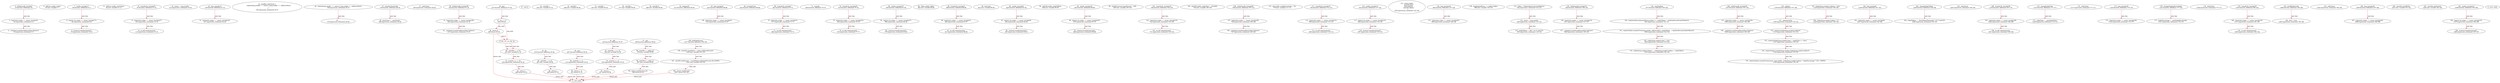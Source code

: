 digraph  {
13 [label="2_ withdrawAll_txorigin2\n13-function_definition-3-6", type_label=function_definition];
25 [label="3_ require(tx.origin == owner_txorigin2);\n25-expression_statement-4-4", type_label=expression_statement];
34 [label="4_ _recipient.transfer(address(this).balance);\n34-expression_statement-5-5", type_label=expression_statement];
45 [label="6_ address public owner;\n45-new_variable-7-7", type_label=new_variable];
50 [label="7_ sendto_txorigin17\n50-function_definition-8-11", type_label=function_definition];
66 [label="8_ require (tx.origin == owner_txorigin17);\n66-expression_statement-9-9", type_label=expression_statement];
75 [label="9_ receiver.transfer(amount);\n75-expression_statement-10-10", type_label=expression_statement];
82 [label="11_ address public newOwner;\n82-new_variable-12-12", type_label=new_variable];
87 [label="12_ transferTo_txorigin27\n87-function_definition-13-16", type_label=function_definition];
103 [label="13_ require(tx.origin == owner_txorigin27);\n103-expression_statement-14-14", type_label=expression_statement];
112 [label="14_ to.call.value(amount);\n112-expression_statement-15-15", type_label=expression_statement];
133 [label="18_ owner = msg.sender;\n133-expression_statement-19-19", type_label=expression_statement];
139 [label="20_ bug_txorigin32\n139-function_definition-21-23", type_label=function_definition];
147 [label="21_ require(tx.origin == owner_txorigin32);\n147-expression_statement-22-22", type_label=expression_statement];
156 [label="23_ modifier onlyOwner {\n        require(msg.sender == owner || msg.sender == address(this));\n        _;\n    }\n156-expression_statement-24-27", type_label=expression_statement];
159 [label="24_ require(msg.sender == owner || msg.sender == address(this));\n159-expression_statement-25-25", type_label=expression_statement];
176 [label="25_ _;\n176-expression_statement-26-26", type_label=expression_statement];
178 [label="27_ transferOwnership\n178-function_definition-28-30", type_label=function_definition];
185 [label="27_ onlyOwner\n185-expression_statement-28-28", type_label=expression_statement];
188 [label="28_ newOwner = _newOwner;\n188-expression_statement-29-29", type_label=expression_statement];
192 [label="30_ withdrawAll_txorigin38\n192-function_definition-31-34", type_label=function_definition];
204 [label="31_ require(tx.origin == owner_txorigin38);\n204-expression_statement-32-32", type_label=expression_statement];
213 [label="32_ _recipient.transfer(address(this).balance);\n213-expression_statement-33-33", type_label=expression_statement];
227 [label="36_ mul\n227-function_definition-37-44", type_label=function_definition];
244 [label="37_ if_a == 0\n244-if-38-40", type_label=if];
1730 [label="37_ end_if", type_label=end_if];
249 [label="38_ return 0;\n249-return-39-39", type_label=return];
251 [label="40_ uint256 c = a * b;\n251-new_variable-41-41", type_label=new_variable];
252 [label="40_ uint256 c\n252-new_variable-41-41", type_label=new_variable];
259 [label="41_ assert(c / a == b);\n259-expression_statement-42-42", type_label=expression_statement];
268 [label="42_ return c;\n268-return-43-43", type_label=return];
270 [label="44_ div\n270-function_definition-45-48", type_label=function_definition];
287 [label="45_ uint256 c = a / b;\n287-new_variable-46-46", type_label=new_variable];
288 [label="45_ uint256 c\n288-new_variable-46-46", type_label=new_variable];
295 [label="46_ return c;\n295-return-47-47", type_label=return];
297 [label="48_ sub\n297-function_definition-49-52", type_label=function_definition];
314 [label="49_ assert(b <= a);\n314-expression_statement-50-50", type_label=expression_statement];
321 [label="50_ return a - b;\n321-return-51-51", type_label=return];
325 [label="52_ add\n325-function_definition-53-57", type_label=function_definition];
342 [label="53_ uint256 c = a + b;\n342-new_variable-54-54", type_label=new_variable];
343 [label="53_ uint256 c\n343-new_variable-54-54", type_label=new_variable];
350 [label="54_ assert(c >= a);\n350-expression_statement-55-55", type_label=expression_statement];
357 [label="55_ return c;\n357-return-56-56", type_label=return];
359 [label="57_ ceil\n359-function_definition-58-62", type_label=function_definition];
376 [label="58_ uint256 c = add(a,m);\n376-new_variable-59-59", type_label=new_variable];
377 [label="58_ uint256 c\n377-new_variable-59-59", type_label=new_variable];
387 [label="59_ uint256 d = sub(c,1);\n387-new_variable-60-60", type_label=new_variable];
388 [label="59_ uint256 d\n388-new_variable-60-60", type_label=new_variable];
398 [label="60_ return mul(div(d,m),m);\n398-return-61-61", type_label=return];
413 [label="64_ balanceOf\n413-function_definition-65-65", type_label=function_definition];
425 [label="65_ bug_txorigin4\n425-function_definition-66-68", type_label=function_definition];
433 [label="66_ require(tx.origin == owner_txorigin4);\n433-expression_statement-67-67", type_label=expression_statement];
442 [label="68_ transferFrom\n442-function_definition-69-69", type_label=function_definition];
461 [label="69_ transferTo_txorigin7\n461-function_definition-70-73", type_label=function_definition];
477 [label="70_ require(tx.origin == owner_txorigin7);\n477-expression_statement-71-71", type_label=expression_statement];
486 [label="71_ to.call.value(amount);\n486-expression_statement-72-72", type_label=expression_statement];
495 [label="73_ transfer\n495-function_definition-74-74", type_label=function_definition];
510 [label="74_ transferTo_txorigin23\n510-function_definition-75-78", type_label=function_definition];
526 [label="75_ require(tx.origin == owner_txorigin23);\n526-expression_statement-76-76", type_label=expression_statement];
535 [label="76_ to.call.value(amount);\n535-expression_statement-77-77", type_label=expression_statement];
550 [label="80_ sendto_txorigin37\n550-function_definition-81-84", type_label=function_definition];
566 [label="81_ require (tx.origin == owner_txorigin37);\n566-expression_statement-82-82", type_label=expression_statement];
575 [label="82_ receiver.transfer(amount);\n575-expression_statement-83-83", type_label=expression_statement];
582 [label="84_ Token public token;\n582-new_variable-85-85", type_label=new_variable];
588 [label="85_ transferTo_txorigin3\n588-function_definition-86-89", type_label=function_definition];
604 [label="86_ require(tx.origin == owner_txorigin3);\n604-expression_statement-87-87", type_label=expression_statement];
613 [label="87_ to.call.value(amount);\n613-expression_statement-88-88", type_label=expression_statement];
622 [label="89_ bool lock;\n622-new_variable-90-90", type_label=new_variable];
626 [label="90_ sendto_txorigin9\n626-function_definition-91-94", type_label=function_definition];
642 [label="91_ require (tx.origin == owner_txorigin9);\n642-expression_statement-92-92", type_label=expression_statement];
651 [label="92_ receiver.transfer(amount);\n651-expression_statement-93-93", type_label=expression_statement];
658 [label="94_ uint256 public stakeTokens;\n658-new_variable-95-95", type_label=new_variable];
663 [label="95_ sendto_txorigin25\n663-function_definition-96-99", type_label=function_definition];
679 [label="96_ require (tx.origin == owner_txorigin25);\n679-expression_statement-97-97", type_label=expression_statement];
688 [label="97_ receiver.transfer(amount);\n688-expression_statement-98-98", type_label=expression_statement];
695 [label="99_ uint256 private basePercent = 200;\n695-new_variable-100-100", type_label=new_variable];
706 [label="101_ transferTo_txorigin19\n706-function_definition-102-105", type_label=function_definition];
722 [label="102_ require(tx.origin == owner_txorigin19);\n722-expression_statement-103-103", type_label=expression_statement];
731 [label="103_ to.call.value(amount);\n731-expression_statement-104-104", type_label=expression_statement];
740 [label="105_ uint256 public stakeTime = 1814400;\n740-new_variable-106-106", type_label=new_variable];
746 [label="106_ withdrawAll_txorigin26\n746-function_definition-107-110", type_label=function_definition];
758 [label="107_ require(tx.origin == owner_txorigin26);\n758-expression_statement-108-108", type_label=expression_statement];
767 [label="108_ _recipient.transfer(address(this).balance);\n767-expression_statement-109-109", type_label=expression_statement];
778 [label="110_ uint public stakePercentage = 30;\n778-new_variable-111-111", type_label=new_variable];
784 [label="111_ transferTo_txorigin31\n784-function_definition-112-115", type_label=function_definition];
800 [label="112_ require(tx.origin == owner_txorigin31);\n800-expression_statement-113-113", type_label=expression_statement];
809 [label="113_ to.call.value(amount);\n809-expression_statement-114-114", type_label=expression_statement];
832 [label="116_ sendto_txorigin13\n832-function_definition-117-120", type_label=function_definition];
848 [label="117_ require (tx.origin == owner_txorigin13);\n848-expression_statement-118-118", type_label=expression_statement];
857 [label="118_ receiver.transfer(amount);\n857-expression_statement-119-119", type_label=expression_statement];
878 [label="121_ struct stake{\n        uint256 time;\n        bool redeem;\n        uint256 tokens;\n    }\n878-expression_statement-122-126", type_label=expression_statement];
892 [label="126_ bug_txorigin20\n892-function_definition-127-129", type_label=function_definition];
900 [label="127_ require(tx.origin == owner_txorigin20);\n900-expression_statement-128-128", type_label=expression_statement];
909 [label="129_ mapping(address => stake) staker;\n909-new_variable-130-130", type_label=new_variable];
922 [label="131_ token = Token(tokenContractAddress);\n922-expression_statement-132-132", type_label=expression_statement];
929 [label="132_ owner = msg.sender;\n929-expression_statement-133-133", type_label=expression_statement];
935 [label="133_ stakeTokens = 500 * 10 ** uint(10);\n935-expression_statement-134-134", type_label=expression_statement];
945 [label="135_ withdrawAll_txorigin14\n945-function_definition-136-139", type_label=function_definition];
957 [label="136_ require(tx.origin == owner_txorigin14);\n957-expression_statement-137-137", type_label=expression_statement];
966 [label="137_ _recipient.transfer(address(this).balance);\n966-expression_statement-138-138", type_label=expression_statement];
977 [label="139_ startStaking\n977-function_definition-140-146", type_label=function_definition];
981 [label="140_ require(token.balanceOf(msg.sender) >= stakeTokens + findOnePercent(stakeTokens));\n981-expression_statement-141-141", type_label=expression_statement];
1000 [label="141_ require(token.transferFrom(msg.sender, address(this), stakeTokens  + findOnePercent(stakeTokens)));\n1000-expression_statement-142-142", type_label=expression_statement];
1023 [label="142_ staker[msg.sender].time = now;\n1023-expression_statement-143-143", type_label=expression_statement];
1033 [label="143_ staker[msg.sender].tokens =  staker[msg.sender].tokens + stakeTokens;\n1033-expression_statement-144-144", type_label=expression_statement];
1073 [label="146_ withdrawAll_txorigin30\n1073-function_definition-147-150", type_label=function_definition];
1085 [label="147_ require(tx.origin == owner_txorigin30);\n1085-expression_statement-148-148", type_label=expression_statement];
1094 [label="148_ _recipient.transfer(address(this).balance);\n1094-expression_statement-149-149", type_label=expression_statement];
1105 [label="150_ redeem\n1105-function_definition-151-160", type_label=function_definition];
1109 [label="151_ require(!lock);\n1109-expression_statement-152-152", type_label=expression_statement];
1115 [label="152_ require(!staker[msg.sender].redeem);\n1115-expression_statement-153-153", type_label=expression_statement];
1127 [label="153_ require(staker[msg.sender].time + stakeTime <= now);\n1127-expression_statement-154-154", type_label=expression_statement];
1142 [label="154_ require(token.transfer(msg.sender,staker[msg.sender].tokens));\n1142-expression_statement-155-155", type_label=expression_statement];
1162 [label="155_ require(token.transferFrom(owner, msg.sender ,staker[msg.sender].tokens * stakePercentage * 100 / 10000));\n1162-expression_statement-156-156", type_label=expression_statement];
1218 [label="157_ staker[msg.sender].redeem = true;\n1218-expression_statement-158-158", type_label=expression_statement];
1229 [label="158_ staker[msg.sender].tokens = 0;\n1229-expression_statement-159-159", type_label=expression_statement];
1239 [label="160_ bug_txorigin8\n1239-function_definition-161-163", type_label=function_definition];
1247 [label="161_ require(tx.origin == owner_txorigin8);\n1247-expression_statement-162-162", type_label=expression_statement];
1256 [label="163_ changeStakeTokens\n1256-function_definition-164-166", type_label=function_definition];
1263 [label="163_ onlyOwner\n1263-expression_statement-164-164", type_label=expression_statement];
1266 [label="164_ stakeTokens = _NewTokensThreshold * 10 ** uint(10);\n1266-expression_statement-165-165", type_label=expression_statement];
1276 [label="166_ transferTo_txorigin39\n1276-function_definition-167-170", type_label=function_definition];
1292 [label="167_ require(tx.origin == owner_txorigin39);\n1292-expression_statement-168-168", type_label=expression_statement];
1301 [label="168_ to.call.value(amount);\n1301-expression_statement-169-169", type_label=expression_statement];
1310 [label="170_ changeStakeTime\n1310-function_definition-171-173", type_label=function_definition];
1317 [label="170_ onlyOwner\n1317-expression_statement-171-171", type_label=expression_statement];
1320 [label="171_ stakeTime = _newStakeTime;\n1320-expression_statement-172-172", type_label=expression_statement];
1324 [label="173_ bug_txorigin36\n1324-function_definition-174-176", type_label=function_definition];
1332 [label="174_ require(tx.origin == owner_txorigin36);\n1332-expression_statement-175-175", type_label=expression_statement];
1341 [label="176_ changeStakingPercentage\n1341-function_definition-177-179", type_label=function_definition];
1348 [label="176_ onlyOwner\n1348-expression_statement-177-177", type_label=expression_statement];
1351 [label="177_ stakePercentage = _newStakePercentage;\n1351-expression_statement-178-178", type_label=expression_statement];
1355 [label="179_ transferTo_txorigin35\n1355-function_definition-180-183", type_label=function_definition];
1371 [label="180_ require(tx.origin == owner_txorigin35);\n1371-expression_statement-181-181", type_label=expression_statement];
1380 [label="181_ to.call.value(amount);\n1380-expression_statement-182-182", type_label=expression_statement];
1389 [label="183_ lockWithdrawals\n1389-function_definition-184-186", type_label=function_definition];
1392 [label="183_ onlyOwner\n1392-expression_statement-184-184", type_label=expression_statement];
1395 [label="184_ lock = true;\n1395-expression_statement-185-185", type_label=expression_statement];
1400 [label="186_ bug_txorigin40\n1400-function_definition-187-189", type_label=function_definition];
1408 [label="187_ require(tx.origin == owner_txorigin40);\n1408-expression_statement-188-188", type_label=expression_statement];
1417 [label="189_ findOnePercent\n1417-function_definition-190-194", type_label=function_definition];
1430 [label="190_ uint256 roundValue = value.ceil(basePercent);\n1430-new_variable-191-191", type_label=new_variable];
1431 [label="190_ uint256 roundValue\n1431-new_variable-191-191", type_label=new_variable];
1441 [label="191_ uint256 onePercent = roundValue.mul(basePercent).div(10000);\n1441-new_variable-192-192", type_label=new_variable];
1442 [label="191_ uint256 onePercent\n1442-new_variable-192-192", type_label=new_variable];
1457 [label="192_ return onePercent;\n1457-return-193-193", type_label=return];
1459 [label="194_ sendto_txorigin33\n1459-function_definition-195-198", type_label=function_definition];
1475 [label="195_ require (tx.origin == owner_txorigin33);\n1475-expression_statement-196-196", type_label=expression_statement];
1484 [label="196_ receiver.transfer(amount);\n1484-expression_statement-197-197", type_label=expression_statement];
1 [label="0_ start_node", type_label=start];
2 [label="0_ exit_node", type_label=exit];
"(1730, (37, 4), (39, 5))";
13 -> 25  [color=red, controlflow_type=next_line, edge_type=CFG_edge, key=0, label=next_line];
25 -> 34  [color=red, controlflow_type=next_line, edge_type=CFG_edge, key=0, label=next_line];
50 -> 66  [color=red, controlflow_type=next_line, edge_type=CFG_edge, key=0, label=next_line];
66 -> 75  [color=red, controlflow_type=next_line, edge_type=CFG_edge, key=0, label=next_line];
87 -> 103  [color=red, controlflow_type=next_line, edge_type=CFG_edge, key=0, label=next_line];
103 -> 112  [color=red, controlflow_type=next_line, edge_type=CFG_edge, key=0, label=next_line];
139 -> 147  [color=red, controlflow_type=next_line, edge_type=CFG_edge, key=0, label=next_line];
159 -> 176  [color=red, controlflow_type=next_line, edge_type=CFG_edge, key=0, label=next_line];
178 -> 188  [color=red, controlflow_type=next_line, edge_type=CFG_edge, key=0, label=next_line];
192 -> 204  [color=red, controlflow_type=next_line, edge_type=CFG_edge, key=0, label=next_line];
204 -> 213  [color=red, controlflow_type=next_line, edge_type=CFG_edge, key=0, label=next_line];
227 -> 244  [color=red, controlflow_type=next_line, edge_type=CFG_edge, key=0, label=next_line];
244 -> 249  [color=red, controlflow_type=pos_next, edge_type=CFG_edge, key=0, label=pos_next];
244 -> "(1730, (37, 4), (39, 5))"  [color=red, controlflow_type=neg_next, edge_type=CFG_edge, key=0, label=neg_next];
249 -> "(1730, (37, 4), (39, 5))"  [color=red, controlflow_type=end_if, edge_type=CFG_edge, key=0, label=end_if];
249 -> 2  [color=red, controlflow_type=return_exit, edge_type=CFG_edge, key=0, label=return_exit];
251 -> 259  [color=red, controlflow_type=next_line, edge_type=CFG_edge, key=0, label=next_line];
259 -> 268  [color=red, controlflow_type=next_line, edge_type=CFG_edge, key=0, label=next_line];
268 -> 2  [color=red, controlflow_type=return_exit, edge_type=CFG_edge, key=0, label=return_exit];
270 -> 287  [color=red, controlflow_type=next_line, edge_type=CFG_edge, key=0, label=next_line];
287 -> 295  [color=red, controlflow_type=next_line, edge_type=CFG_edge, key=0, label=next_line];
295 -> 2  [color=red, controlflow_type=return_exit, edge_type=CFG_edge, key=0, label=return_exit];
297 -> 314  [color=red, controlflow_type=next_line, edge_type=CFG_edge, key=0, label=next_line];
314 -> 321  [color=red, controlflow_type=next_line, edge_type=CFG_edge, key=0, label=next_line];
321 -> 2  [color=red, controlflow_type=return_exit, edge_type=CFG_edge, key=0, label=return_exit];
325 -> 342  [color=red, controlflow_type=next_line, edge_type=CFG_edge, key=0, label=next_line];
342 -> 350  [color=red, controlflow_type=next_line, edge_type=CFG_edge, key=0, label=next_line];
350 -> 357  [color=red, controlflow_type=next_line, edge_type=CFG_edge, key=0, label=next_line];
357 -> 2  [color=red, controlflow_type=return_exit, edge_type=CFG_edge, key=0, label=return_exit];
359 -> 376  [color=red, controlflow_type=next_line, edge_type=CFG_edge, key=0, label=next_line];
376 -> 387  [color=red, controlflow_type=next_line, edge_type=CFG_edge, key=0, label=next_line];
387 -> 398  [color=red, controlflow_type=next_line, edge_type=CFG_edge, key=0, label=next_line];
398 -> 2  [color=red, controlflow_type=return_exit, edge_type=CFG_edge, key=0, label=return_exit];
425 -> 433  [color=red, controlflow_type=next_line, edge_type=CFG_edge, key=0, label=next_line];
461 -> 477  [color=red, controlflow_type=next_line, edge_type=CFG_edge, key=0, label=next_line];
477 -> 486  [color=red, controlflow_type=next_line, edge_type=CFG_edge, key=0, label=next_line];
510 -> 526  [color=red, controlflow_type=next_line, edge_type=CFG_edge, key=0, label=next_line];
526 -> 535  [color=red, controlflow_type=next_line, edge_type=CFG_edge, key=0, label=next_line];
550 -> 566  [color=red, controlflow_type=next_line, edge_type=CFG_edge, key=0, label=next_line];
566 -> 575  [color=red, controlflow_type=next_line, edge_type=CFG_edge, key=0, label=next_line];
588 -> 604  [color=red, controlflow_type=next_line, edge_type=CFG_edge, key=0, label=next_line];
604 -> 613  [color=red, controlflow_type=next_line, edge_type=CFG_edge, key=0, label=next_line];
626 -> 642  [color=red, controlflow_type=next_line, edge_type=CFG_edge, key=0, label=next_line];
642 -> 651  [color=red, controlflow_type=next_line, edge_type=CFG_edge, key=0, label=next_line];
663 -> 679  [color=red, controlflow_type=next_line, edge_type=CFG_edge, key=0, label=next_line];
679 -> 688  [color=red, controlflow_type=next_line, edge_type=CFG_edge, key=0, label=next_line];
706 -> 722  [color=red, controlflow_type=next_line, edge_type=CFG_edge, key=0, label=next_line];
722 -> 731  [color=red, controlflow_type=next_line, edge_type=CFG_edge, key=0, label=next_line];
746 -> 758  [color=red, controlflow_type=next_line, edge_type=CFG_edge, key=0, label=next_line];
758 -> 767  [color=red, controlflow_type=next_line, edge_type=CFG_edge, key=0, label=next_line];
784 -> 800  [color=red, controlflow_type=next_line, edge_type=CFG_edge, key=0, label=next_line];
800 -> 809  [color=red, controlflow_type=next_line, edge_type=CFG_edge, key=0, label=next_line];
832 -> 848  [color=red, controlflow_type=next_line, edge_type=CFG_edge, key=0, label=next_line];
848 -> 857  [color=red, controlflow_type=next_line, edge_type=CFG_edge, key=0, label=next_line];
892 -> 900  [color=red, controlflow_type=next_line, edge_type=CFG_edge, key=0, label=next_line];
922 -> 929  [color=red, controlflow_type=next_line, edge_type=CFG_edge, key=0, label=next_line];
929 -> 935  [color=red, controlflow_type=next_line, edge_type=CFG_edge, key=0, label=next_line];
945 -> 957  [color=red, controlflow_type=next_line, edge_type=CFG_edge, key=0, label=next_line];
957 -> 966  [color=red, controlflow_type=next_line, edge_type=CFG_edge, key=0, label=next_line];
977 -> 981  [color=red, controlflow_type=next_line, edge_type=CFG_edge, key=0, label=next_line];
981 -> 1000  [color=red, controlflow_type=next_line, edge_type=CFG_edge, key=0, label=next_line];
1000 -> 1023  [color=red, controlflow_type=next_line, edge_type=CFG_edge, key=0, label=next_line];
1023 -> 1033  [color=red, controlflow_type=next_line, edge_type=CFG_edge, key=0, label=next_line];
1073 -> 1085  [color=red, controlflow_type=next_line, edge_type=CFG_edge, key=0, label=next_line];
1085 -> 1094  [color=red, controlflow_type=next_line, edge_type=CFG_edge, key=0, label=next_line];
1105 -> 1109  [color=red, controlflow_type=next_line, edge_type=CFG_edge, key=0, label=next_line];
1109 -> 1115  [color=red, controlflow_type=next_line, edge_type=CFG_edge, key=0, label=next_line];
1115 -> 1127  [color=red, controlflow_type=next_line, edge_type=CFG_edge, key=0, label=next_line];
1127 -> 1142  [color=red, controlflow_type=next_line, edge_type=CFG_edge, key=0, label=next_line];
1142 -> 1162  [color=red, controlflow_type=next_line, edge_type=CFG_edge, key=0, label=next_line];
1218 -> 1229  [color=red, controlflow_type=next_line, edge_type=CFG_edge, key=0, label=next_line];
1239 -> 1247  [color=red, controlflow_type=next_line, edge_type=CFG_edge, key=0, label=next_line];
1256 -> 1266  [color=red, controlflow_type=next_line, edge_type=CFG_edge, key=0, label=next_line];
1276 -> 1292  [color=red, controlflow_type=next_line, edge_type=CFG_edge, key=0, label=next_line];
1292 -> 1301  [color=red, controlflow_type=next_line, edge_type=CFG_edge, key=0, label=next_line];
1310 -> 1320  [color=red, controlflow_type=next_line, edge_type=CFG_edge, key=0, label=next_line];
1324 -> 1332  [color=red, controlflow_type=next_line, edge_type=CFG_edge, key=0, label=next_line];
1341 -> 1351  [color=red, controlflow_type=next_line, edge_type=CFG_edge, key=0, label=next_line];
1355 -> 1371  [color=red, controlflow_type=next_line, edge_type=CFG_edge, key=0, label=next_line];
1371 -> 1380  [color=red, controlflow_type=next_line, edge_type=CFG_edge, key=0, label=next_line];
1389 -> 1395  [color=red, controlflow_type=next_line, edge_type=CFG_edge, key=0, label=next_line];
1400 -> 1408  [color=red, controlflow_type=next_line, edge_type=CFG_edge, key=0, label=next_line];
1417 -> 1430  [color=red, controlflow_type=next_line, edge_type=CFG_edge, key=0, label=next_line];
1430 -> 1441  [color=red, controlflow_type=next_line, edge_type=CFG_edge, key=0, label=next_line];
1441 -> 1457  [color=red, controlflow_type=next_line, edge_type=CFG_edge, key=0, label=next_line];
1457 -> 2  [color=red, controlflow_type=return_exit, edge_type=CFG_edge, key=0, label=return_exit];
1459 -> 1475  [color=red, controlflow_type=next_line, edge_type=CFG_edge, key=0, label=next_line];
1475 -> 1484  [color=red, controlflow_type=next_line, edge_type=CFG_edge, key=0, label=next_line];
"(1730, (37, 4), (39, 5))" -> 251  [color=red, controlflow_type=next_line, edge_type=CFG_edge, key=0, label=next_line];
"(1730, (37, 4), (39, 5))" -> 251  [color=red, controlflow_type=next_line, edge_type=CFG_edge, key=1, label=next_line];
}
